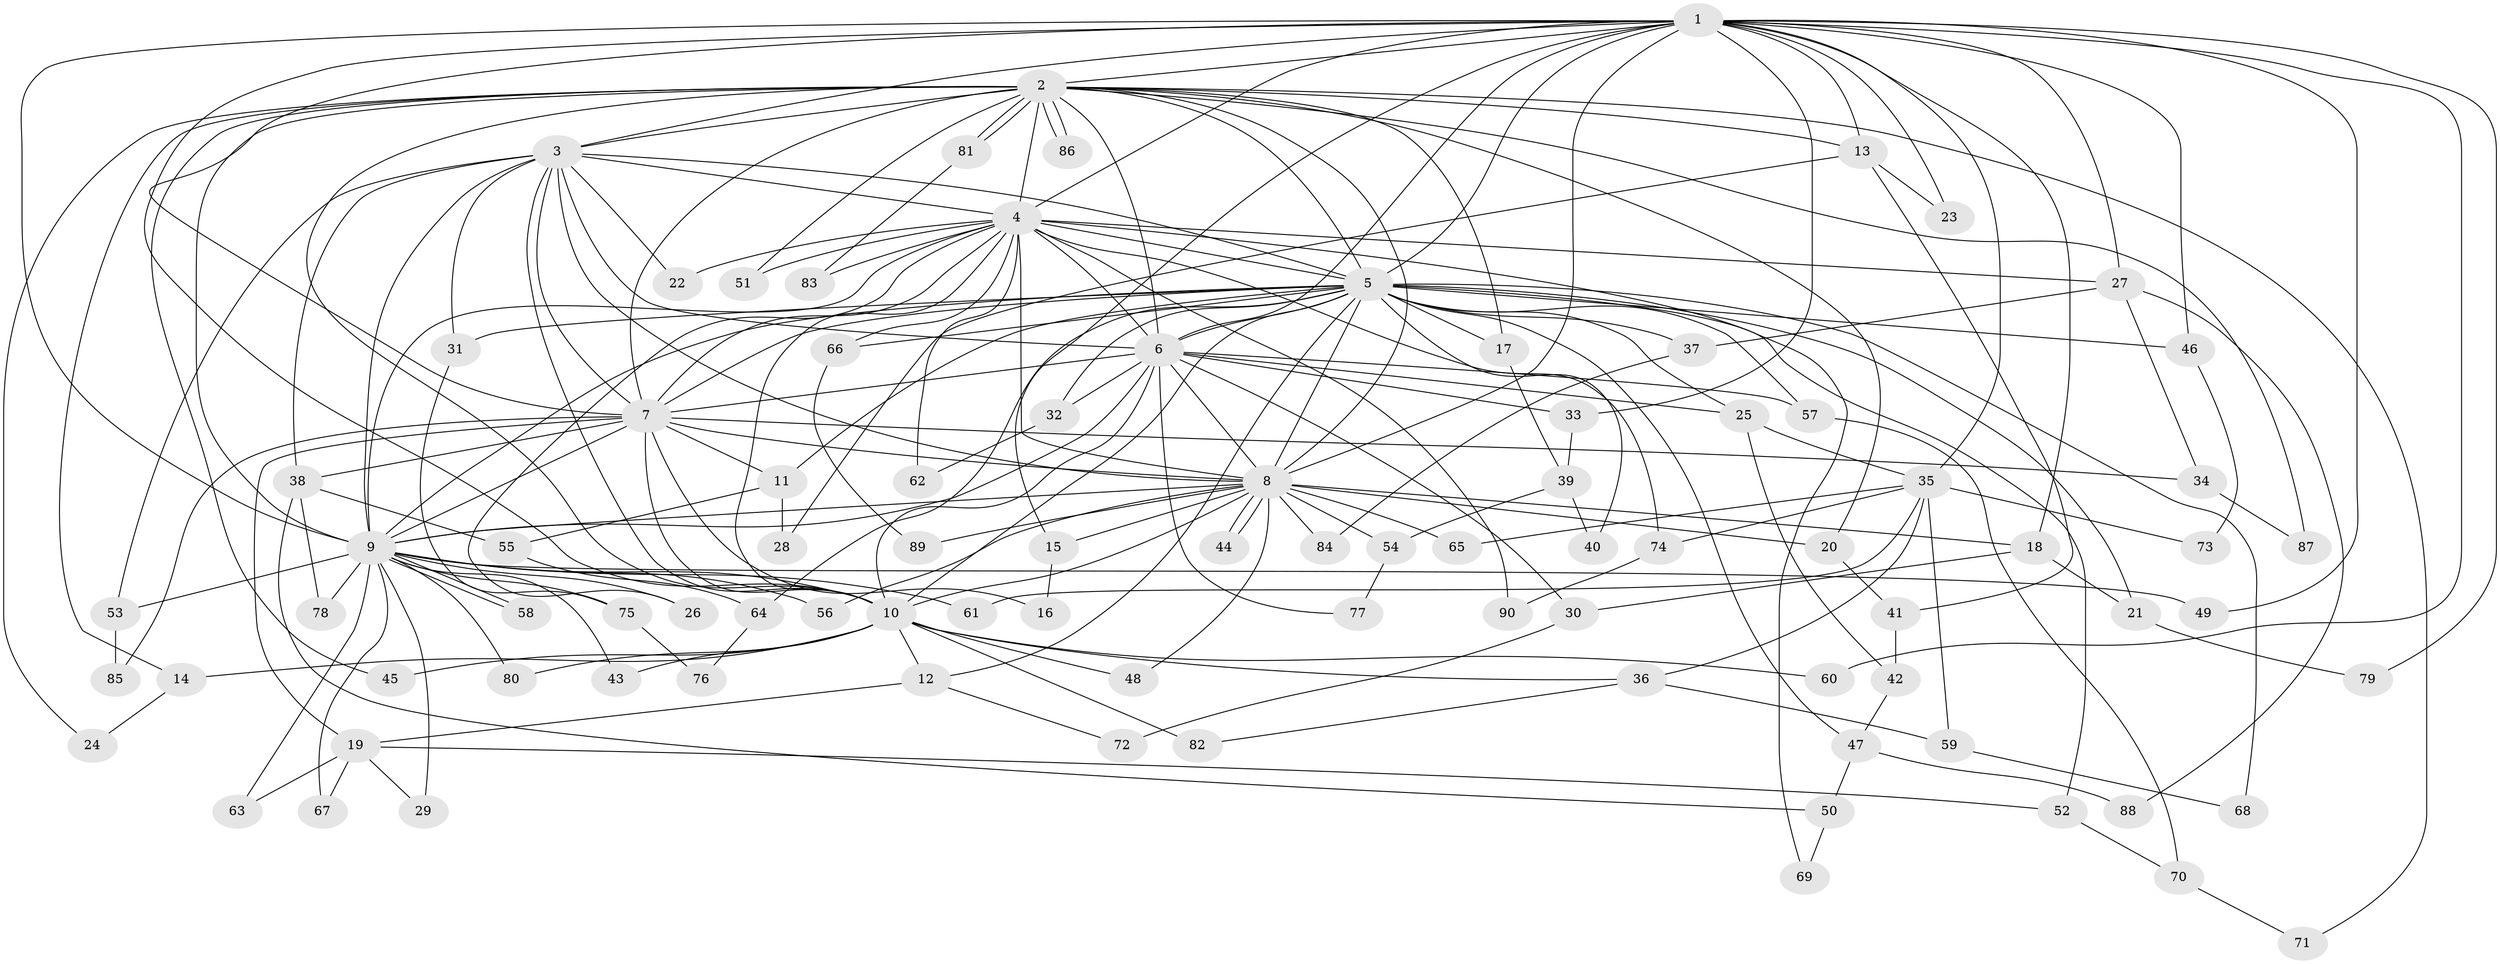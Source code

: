 // Generated by graph-tools (version 1.1) at 2025/25/03/09/25 03:25:41]
// undirected, 90 vertices, 205 edges
graph export_dot {
graph [start="1"]
  node [color=gray90,style=filled];
  1;
  2;
  3;
  4;
  5;
  6;
  7;
  8;
  9;
  10;
  11;
  12;
  13;
  14;
  15;
  16;
  17;
  18;
  19;
  20;
  21;
  22;
  23;
  24;
  25;
  26;
  27;
  28;
  29;
  30;
  31;
  32;
  33;
  34;
  35;
  36;
  37;
  38;
  39;
  40;
  41;
  42;
  43;
  44;
  45;
  46;
  47;
  48;
  49;
  50;
  51;
  52;
  53;
  54;
  55;
  56;
  57;
  58;
  59;
  60;
  61;
  62;
  63;
  64;
  65;
  66;
  67;
  68;
  69;
  70;
  71;
  72;
  73;
  74;
  75;
  76;
  77;
  78;
  79;
  80;
  81;
  82;
  83;
  84;
  85;
  86;
  87;
  88;
  89;
  90;
  1 -- 2;
  1 -- 3;
  1 -- 4;
  1 -- 5;
  1 -- 6;
  1 -- 7;
  1 -- 8;
  1 -- 9;
  1 -- 10;
  1 -- 13;
  1 -- 15;
  1 -- 18;
  1 -- 23;
  1 -- 27;
  1 -- 33;
  1 -- 35;
  1 -- 46;
  1 -- 49;
  1 -- 60;
  1 -- 79;
  2 -- 3;
  2 -- 4;
  2 -- 5;
  2 -- 6;
  2 -- 7;
  2 -- 8;
  2 -- 9;
  2 -- 10;
  2 -- 13;
  2 -- 14;
  2 -- 17;
  2 -- 20;
  2 -- 24;
  2 -- 45;
  2 -- 51;
  2 -- 71;
  2 -- 81;
  2 -- 81;
  2 -- 86;
  2 -- 86;
  2 -- 87;
  3 -- 4;
  3 -- 5;
  3 -- 6;
  3 -- 7;
  3 -- 8;
  3 -- 9;
  3 -- 10;
  3 -- 22;
  3 -- 31;
  3 -- 38;
  3 -- 53;
  4 -- 5;
  4 -- 6;
  4 -- 7;
  4 -- 8;
  4 -- 9;
  4 -- 10;
  4 -- 22;
  4 -- 26;
  4 -- 27;
  4 -- 51;
  4 -- 62;
  4 -- 66;
  4 -- 69;
  4 -- 74;
  4 -- 83;
  4 -- 90;
  5 -- 6;
  5 -- 7;
  5 -- 8;
  5 -- 9;
  5 -- 10;
  5 -- 11;
  5 -- 12;
  5 -- 17;
  5 -- 21;
  5 -- 25;
  5 -- 31;
  5 -- 32;
  5 -- 37;
  5 -- 40;
  5 -- 46;
  5 -- 47;
  5 -- 52;
  5 -- 57;
  5 -- 64;
  5 -- 66;
  5 -- 68;
  6 -- 7;
  6 -- 8;
  6 -- 9;
  6 -- 10;
  6 -- 25;
  6 -- 30;
  6 -- 32;
  6 -- 33;
  6 -- 57;
  6 -- 77;
  7 -- 8;
  7 -- 9;
  7 -- 10;
  7 -- 11;
  7 -- 16;
  7 -- 19;
  7 -- 34;
  7 -- 38;
  7 -- 85;
  8 -- 9;
  8 -- 10;
  8 -- 15;
  8 -- 18;
  8 -- 20;
  8 -- 44;
  8 -- 44;
  8 -- 48;
  8 -- 54;
  8 -- 56;
  8 -- 65;
  8 -- 84;
  8 -- 89;
  9 -- 10;
  9 -- 26;
  9 -- 29;
  9 -- 43;
  9 -- 49;
  9 -- 53;
  9 -- 56;
  9 -- 58;
  9 -- 58;
  9 -- 61;
  9 -- 63;
  9 -- 67;
  9 -- 75;
  9 -- 78;
  9 -- 80;
  10 -- 12;
  10 -- 14;
  10 -- 36;
  10 -- 43;
  10 -- 45;
  10 -- 48;
  10 -- 60;
  10 -- 80;
  10 -- 82;
  11 -- 28;
  11 -- 55;
  12 -- 19;
  12 -- 72;
  13 -- 23;
  13 -- 28;
  13 -- 41;
  14 -- 24;
  15 -- 16;
  17 -- 39;
  18 -- 21;
  18 -- 30;
  19 -- 29;
  19 -- 52;
  19 -- 63;
  19 -- 67;
  20 -- 41;
  21 -- 79;
  25 -- 35;
  25 -- 42;
  27 -- 34;
  27 -- 37;
  27 -- 88;
  30 -- 72;
  31 -- 75;
  32 -- 62;
  33 -- 39;
  34 -- 87;
  35 -- 36;
  35 -- 59;
  35 -- 61;
  35 -- 65;
  35 -- 73;
  35 -- 74;
  36 -- 59;
  36 -- 82;
  37 -- 84;
  38 -- 50;
  38 -- 55;
  38 -- 78;
  39 -- 40;
  39 -- 54;
  41 -- 42;
  42 -- 47;
  46 -- 73;
  47 -- 50;
  47 -- 88;
  50 -- 69;
  52 -- 70;
  53 -- 85;
  54 -- 77;
  55 -- 64;
  57 -- 70;
  59 -- 68;
  64 -- 76;
  66 -- 89;
  70 -- 71;
  74 -- 90;
  75 -- 76;
  81 -- 83;
}

